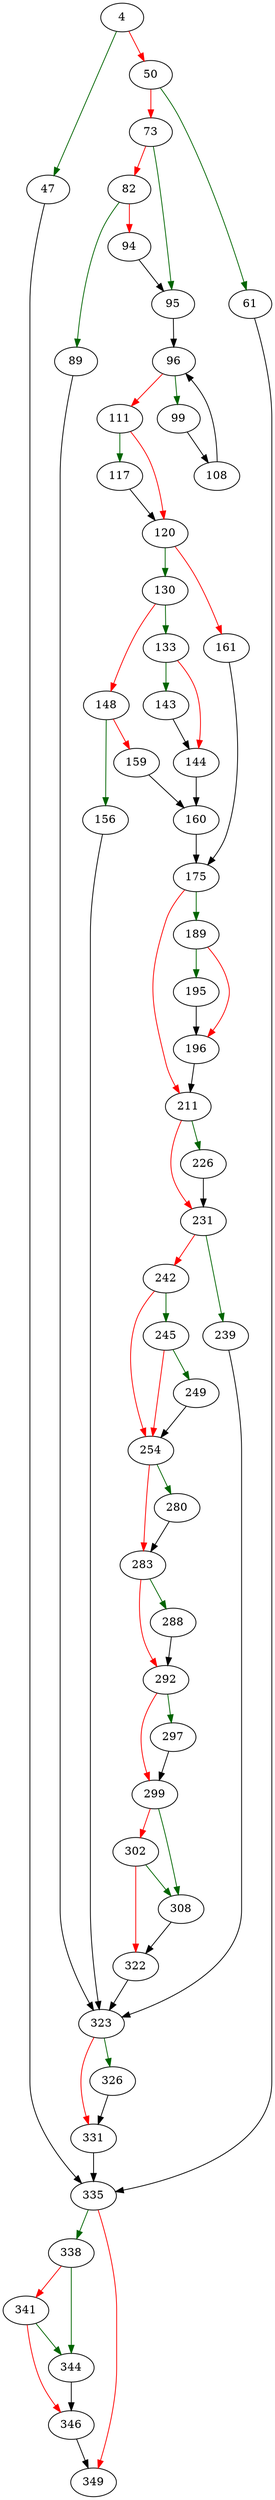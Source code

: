 strict digraph "sqlite3InitOne" {
	// Node definitions.
	4 [entry=true];
	47;
	50;
	335;
	61;
	73;
	95;
	82;
	89;
	94;
	323;
	96;
	99;
	111;
	108;
	117;
	120;
	130;
	161;
	133;
	148;
	143;
	144;
	160;
	156;
	159;
	175;
	189;
	211;
	195;
	196;
	226;
	231;
	239;
	242;
	245;
	254;
	249;
	280;
	283;
	288;
	292;
	297;
	299;
	308;
	302;
	322;
	326;
	331;
	338;
	349;
	344;
	341;
	346;

	// Edge definitions.
	4 -> 47 [
		color=darkgreen
		cond=true
	];
	4 -> 50 [
		color=red
		cond=false
	];
	47 -> 335;
	50 -> 61 [
		color=darkgreen
		cond=true
	];
	50 -> 73 [
		color=red
		cond=false
	];
	335 -> 338 [
		color=darkgreen
		cond=true
	];
	335 -> 349 [
		color=red
		cond=false
	];
	61 -> 335;
	73 -> 95 [
		color=darkgreen
		cond=true
	];
	73 -> 82 [
		color=red
		cond=false
	];
	95 -> 96;
	82 -> 89 [
		color=darkgreen
		cond=true
	];
	82 -> 94 [
		color=red
		cond=false
	];
	89 -> 323;
	94 -> 95;
	323 -> 326 [
		color=darkgreen
		cond=true
	];
	323 -> 331 [
		color=red
		cond=false
	];
	96 -> 99 [
		color=darkgreen
		cond=true
	];
	96 -> 111 [
		color=red
		cond=false
	];
	99 -> 108;
	111 -> 117 [
		color=darkgreen
		cond=true
	];
	111 -> 120 [
		color=red
		cond=false
	];
	108 -> 96;
	117 -> 120;
	120 -> 130 [
		color=darkgreen
		cond=true
	];
	120 -> 161 [
		color=red
		cond=false
	];
	130 -> 133 [
		color=darkgreen
		cond=true
	];
	130 -> 148 [
		color=red
		cond=false
	];
	161 -> 175;
	133 -> 143 [
		color=darkgreen
		cond=true
	];
	133 -> 144 [
		color=red
		cond=false
	];
	148 -> 156 [
		color=darkgreen
		cond=true
	];
	148 -> 159 [
		color=red
		cond=false
	];
	143 -> 144;
	144 -> 160;
	160 -> 175;
	156 -> 323;
	159 -> 160;
	175 -> 189 [
		color=darkgreen
		cond=true
	];
	175 -> 211 [
		color=red
		cond=false
	];
	189 -> 195 [
		color=darkgreen
		cond=true
	];
	189 -> 196 [
		color=red
		cond=false
	];
	211 -> 226 [
		color=darkgreen
		cond=true
	];
	211 -> 231 [
		color=red
		cond=false
	];
	195 -> 196;
	196 -> 211;
	226 -> 231;
	231 -> 239 [
		color=darkgreen
		cond=true
	];
	231 -> 242 [
		color=red
		cond=false
	];
	239 -> 323;
	242 -> 245 [
		color=darkgreen
		cond=true
	];
	242 -> 254 [
		color=red
		cond=false
	];
	245 -> 254 [
		color=red
		cond=false
	];
	245 -> 249 [
		color=darkgreen
		cond=true
	];
	254 -> 280 [
		color=darkgreen
		cond=true
	];
	254 -> 283 [
		color=red
		cond=false
	];
	249 -> 254;
	280 -> 283;
	283 -> 288 [
		color=darkgreen
		cond=true
	];
	283 -> 292 [
		color=red
		cond=false
	];
	288 -> 292;
	292 -> 297 [
		color=darkgreen
		cond=true
	];
	292 -> 299 [
		color=red
		cond=false
	];
	297 -> 299;
	299 -> 308 [
		color=darkgreen
		cond=true
	];
	299 -> 302 [
		color=red
		cond=false
	];
	308 -> 322;
	302 -> 308 [
		color=darkgreen
		cond=true
	];
	302 -> 322 [
		color=red
		cond=false
	];
	322 -> 323;
	326 -> 331;
	331 -> 335;
	338 -> 344 [
		color=darkgreen
		cond=true
	];
	338 -> 341 [
		color=red
		cond=false
	];
	344 -> 346;
	341 -> 344 [
		color=darkgreen
		cond=true
	];
	341 -> 346 [
		color=red
		cond=false
	];
	346 -> 349;
}